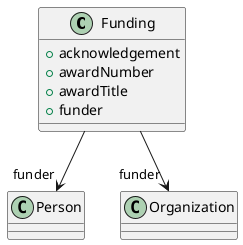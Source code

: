 @startuml
class Funding {
+acknowledgement
+awardNumber
+awardTitle
+funder

}
Funding -d-> "funder" Person
Funding -d-> "funder" Organization

@enduml